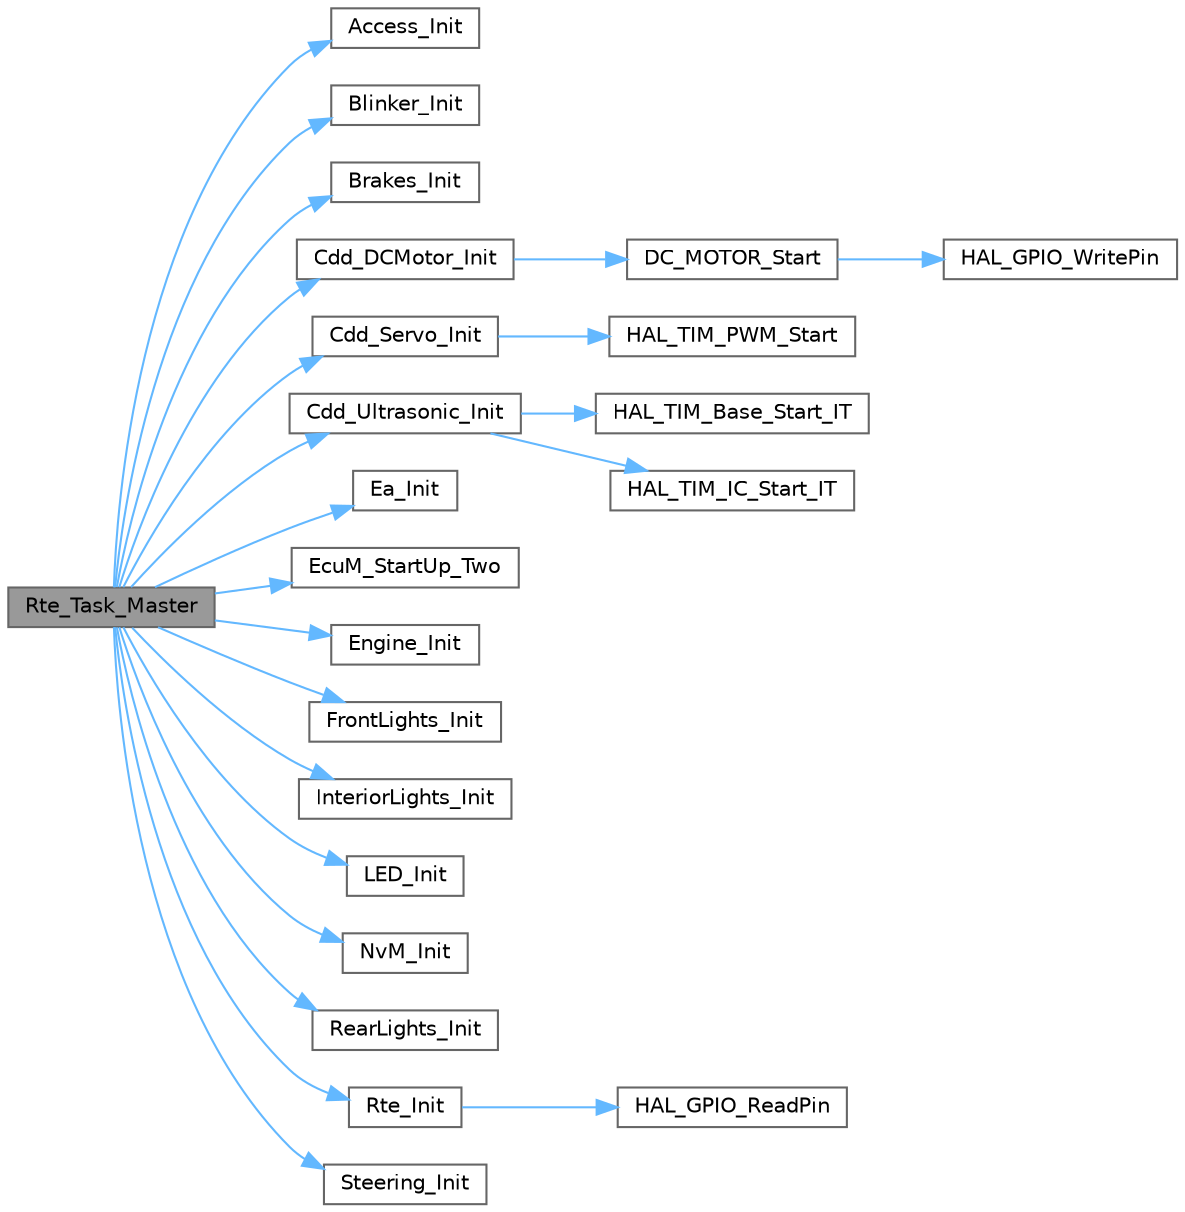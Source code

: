 digraph "Rte_Task_Master"
{
 // LATEX_PDF_SIZE
  bgcolor="transparent";
  edge [fontname=Helvetica,fontsize=10,labelfontname=Helvetica,labelfontsize=10];
  node [fontname=Helvetica,fontsize=10,shape=box,height=0.2,width=0.4];
  rankdir="LR";
  Node1 [id="Node000001",label="Rte_Task_Master",height=0.2,width=0.4,color="gray40", fillcolor="grey60", style="filled", fontcolor="black",tooltip=" "];
  Node1 -> Node2 [id="edge1_Node000001_Node000002",color="steelblue1",style="solid",tooltip=" "];
  Node2 [id="Node000002",label="Access_Init",height=0.2,width=0.4,color="grey40", fillcolor="white", style="filled",URL="$_access_8c.html#ac2f4d4e55828bf086724521005d16884",tooltip="Access module initialization function."];
  Node1 -> Node3 [id="edge2_Node000001_Node000003",color="steelblue1",style="solid",tooltip=" "];
  Node3 [id="Node000003",label="Blinker_Init",height=0.2,width=0.4,color="grey40", fillcolor="white", style="filled",URL="$_blinker_8c.html#a7836beef870cfd7dce788af18af9aa4e",tooltip="Blinker module initialization function."];
  Node1 -> Node4 [id="edge3_Node000001_Node000004",color="steelblue1",style="solid",tooltip=" "];
  Node4 [id="Node000004",label="Brakes_Init",height=0.2,width=0.4,color="grey40", fillcolor="white", style="filled",URL="$_brakes_8c.html#a0d1a43a1b60cf0b067ace953b1f892ec",tooltip="Brakes module initialization function."];
  Node1 -> Node5 [id="edge4_Node000001_Node000005",color="steelblue1",style="solid",tooltip=" "];
  Node5 [id="Node000005",label="Cdd_DCMotor_Init",height=0.2,width=0.4,color="grey40", fillcolor="white", style="filled",URL="$_cdd___d_c_motor_8c.html#aa8841261f96065cd7d29e04dcff49e1d",tooltip="Cdd_DCMotor module initialization function."];
  Node5 -> Node6 [id="edge5_Node000005_Node000006",color="steelblue1",style="solid",tooltip=" "];
  Node6 [id="Node000006",label="DC_MOTOR_Start",height=0.2,width=0.4,color="grey40", fillcolor="white", style="filled",URL="$_cdd___d_c_motor_8c.html#a9271e69324dfa6f157542cbfb65509e5",tooltip=" "];
  Node6 -> Node7 [id="edge6_Node000006_Node000007",color="steelblue1",style="solid",tooltip=" "];
  Node7 [id="Node000007",label="HAL_GPIO_WritePin",height=0.2,width=0.4,color="grey40", fillcolor="white", style="filled",URL="$group___g_p_i_o___exported___functions___group2.html#gaf4b97bdf533a02f51ef696d43b6da5c4",tooltip=" "];
  Node1 -> Node8 [id="edge7_Node000001_Node000008",color="steelblue1",style="solid",tooltip=" "];
  Node8 [id="Node000008",label="Cdd_Servo_Init",height=0.2,width=0.4,color="grey40", fillcolor="white", style="filled",URL="$_cdd___servo_8c.html#a2c958a4a806cca96c3e989b7d6982e52",tooltip=" "];
  Node8 -> Node9 [id="edge8_Node000008_Node000009",color="steelblue1",style="solid",tooltip=" "];
  Node9 [id="Node000009",label="HAL_TIM_PWM_Start",height=0.2,width=0.4,color="grey40", fillcolor="white", style="filled",URL="$group___t_i_m___exported___functions___group3.html#ga11da9bda53a5d21c293bb01da91e592d",tooltip=" "];
  Node1 -> Node10 [id="edge9_Node000001_Node000010",color="steelblue1",style="solid",tooltip=" "];
  Node10 [id="Node000010",label="Cdd_Ultrasonic_Init",height=0.2,width=0.4,color="grey40", fillcolor="white", style="filled",URL="$_cdd___ultrasonic_8c.html#aed49a1bcf9e54ac91e563f03391a364c",tooltip="Cdd_Ultrasonic module initialization function."];
  Node10 -> Node11 [id="edge10_Node000010_Node000011",color="steelblue1",style="solid",tooltip=" "];
  Node11 [id="Node000011",label="HAL_TIM_Base_Start_IT",height=0.2,width=0.4,color="grey40", fillcolor="white", style="filled",URL="$group___t_i_m___exported___functions___group1.html#gae517d80e2ac713069767df8e8915971e",tooltip=" "];
  Node10 -> Node12 [id="edge11_Node000010_Node000012",color="steelblue1",style="solid",tooltip=" "];
  Node12 [id="Node000012",label="HAL_TIM_IC_Start_IT",height=0.2,width=0.4,color="grey40", fillcolor="white", style="filled",URL="$group___t_i_m___exported___functions___group4.html#gac0e3515f374ec6b9d30609cd683649d6",tooltip=" "];
  Node1 -> Node13 [id="edge12_Node000001_Node000013",color="steelblue1",style="solid",tooltip=" "];
  Node13 [id="Node000013",label="Ea_Init",height=0.2,width=0.4,color="grey40", fillcolor="white", style="filled",URL="$_ea_8c.html#a56e73d52810bb34252bcdcd2fd5ef011",tooltip="Ea module initialization function."];
  Node1 -> Node14 [id="edge13_Node000001_Node000014",color="steelblue1",style="solid",tooltip=" "];
  Node14 [id="Node000014",label="EcuM_StartUp_Two",height=0.2,width=0.4,color="grey40", fillcolor="white", style="filled",URL="$_ecu_m_8c.html#af781a53560bc87e50d434a41f1d5c462",tooltip=" "];
  Node1 -> Node15 [id="edge14_Node000001_Node000015",color="steelblue1",style="solid",tooltip=" "];
  Node15 [id="Node000015",label="Engine_Init",height=0.2,width=0.4,color="grey40", fillcolor="white", style="filled",URL="$_engine_8c.html#a1777ec7f723138c54c5420a712de3b7a",tooltip="Engine module initialization function."];
  Node1 -> Node16 [id="edge15_Node000001_Node000016",color="steelblue1",style="solid",tooltip=" "];
  Node16 [id="Node000016",label="FrontLights_Init",height=0.2,width=0.4,color="grey40", fillcolor="white", style="filled",URL="$_front_lights_8c.html#adf57f5a837827604a763b6f90fdc7a62",tooltip="FrontLights module initialization function."];
  Node1 -> Node17 [id="edge16_Node000001_Node000017",color="steelblue1",style="solid",tooltip=" "];
  Node17 [id="Node000017",label="InteriorLights_Init",height=0.2,width=0.4,color="grey40", fillcolor="white", style="filled",URL="$_interior_lights_8c.html#af4fcdb0471039ddbed3a3358a47c6139",tooltip="InteriorLights module initialization function."];
  Node1 -> Node18 [id="edge17_Node000001_Node000018",color="steelblue1",style="solid",tooltip=" "];
  Node18 [id="Node000018",label="LED_Init",height=0.2,width=0.4,color="grey40", fillcolor="white", style="filled",URL="$_l_e_d_8c.html#ab3570a8c9e1266519ad1c7e00093812b",tooltip="Initializes the LED module."];
  Node1 -> Node19 [id="edge18_Node000001_Node000019",color="steelblue1",style="solid",tooltip=" "];
  Node19 [id="Node000019",label="NvM_Init",height=0.2,width=0.4,color="grey40", fillcolor="white", style="filled",URL="$_nv_m_8c.html#abf093a5bfab535d9e44c9aec26c166f2",tooltip="NvM module initialization function."];
  Node1 -> Node20 [id="edge19_Node000001_Node000020",color="steelblue1",style="solid",tooltip=" "];
  Node20 [id="Node000020",label="RearLights_Init",height=0.2,width=0.4,color="grey40", fillcolor="white", style="filled",URL="$_rear_lights_8c.html#a304b26e962fb2fc727706981d2fdd293",tooltip="RearLights module initialization function."];
  Node1 -> Node21 [id="edge20_Node000001_Node000021",color="steelblue1",style="solid",tooltip=" "];
  Node21 [id="Node000021",label="Rte_Init",height=0.2,width=0.4,color="grey40", fillcolor="white", style="filled",URL="$_rte_8c.html#a18351d243cb65474aa0f8026d81e1e7b",tooltip=" "];
  Node21 -> Node22 [id="edge21_Node000021_Node000022",color="steelblue1",style="solid",tooltip=" "];
  Node22 [id="Node000022",label="HAL_GPIO_ReadPin",height=0.2,width=0.4,color="grey40", fillcolor="white", style="filled",URL="$group___g_p_i_o___exported___functions___group2.html#gaf2b819ea6551319ddd5670db318d2e4e",tooltip=" "];
  Node1 -> Node23 [id="edge22_Node000001_Node000023",color="steelblue1",style="solid",tooltip=" "];
  Node23 [id="Node000023",label="Steering_Init",height=0.2,width=0.4,color="grey40", fillcolor="white", style="filled",URL="$_steering_8c.html#a6dfe4658c64bbb9825d3f455c80f7f49",tooltip="Steering module initialization function."];
}
